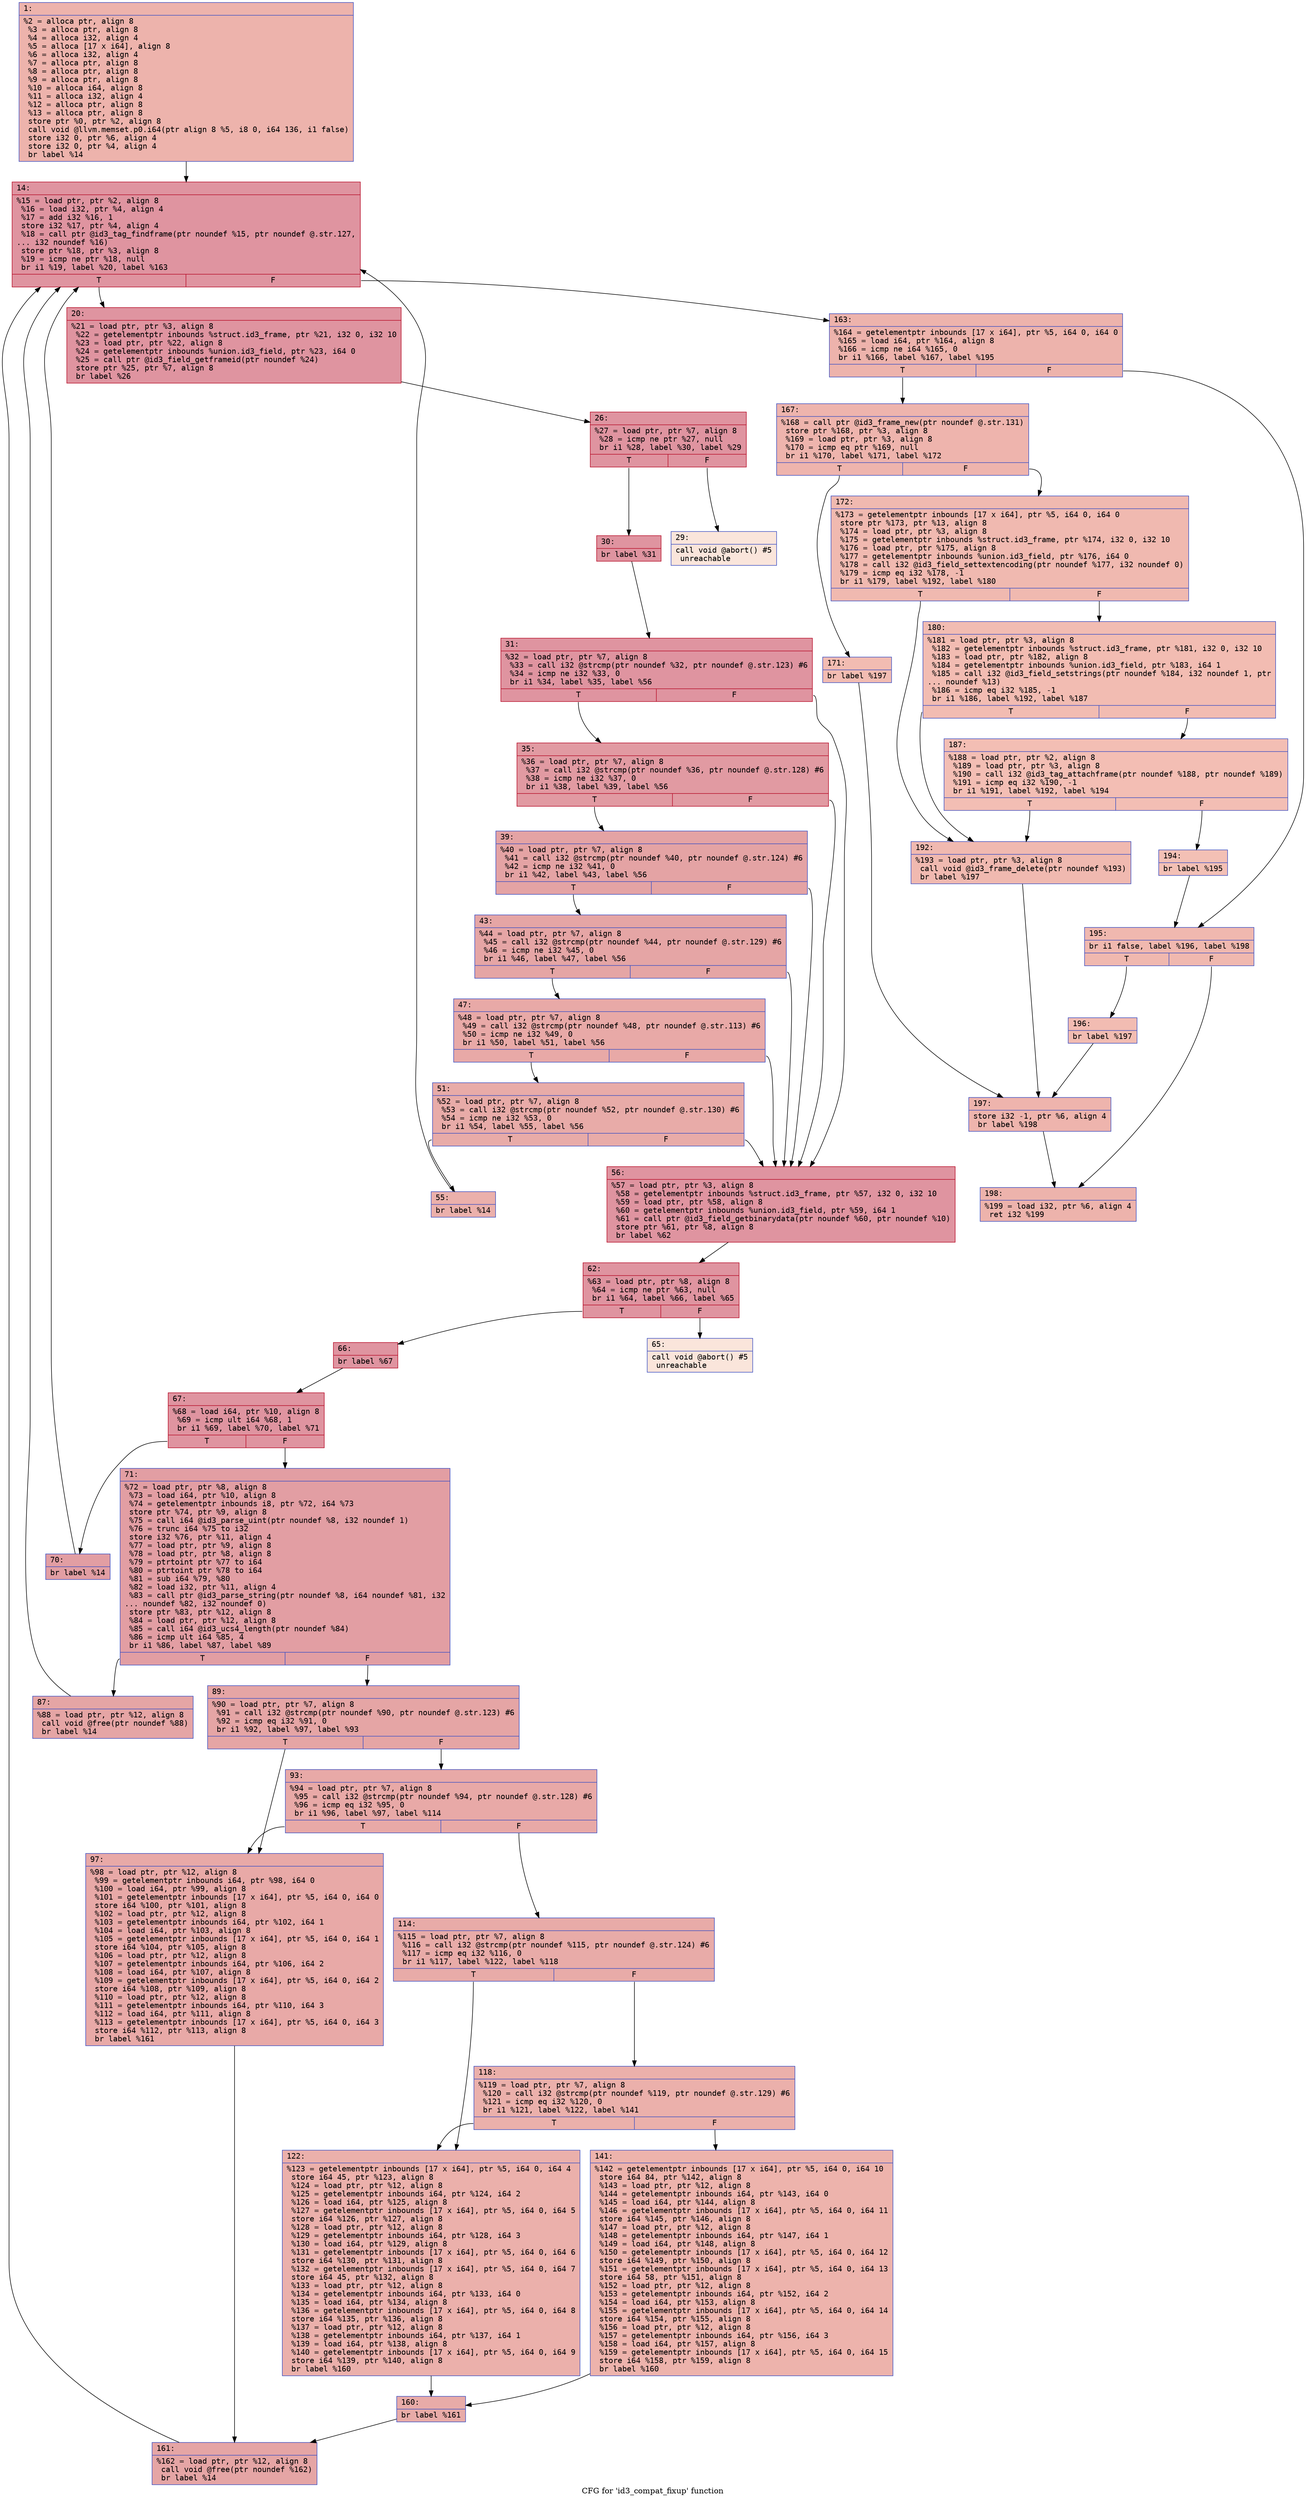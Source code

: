digraph "CFG for 'id3_compat_fixup' function" {
	label="CFG for 'id3_compat_fixup' function";

	Node0x600003e174d0 [shape=record,color="#3d50c3ff", style=filled, fillcolor="#d6524470" fontname="Courier",label="{1:\l|  %2 = alloca ptr, align 8\l  %3 = alloca ptr, align 8\l  %4 = alloca i32, align 4\l  %5 = alloca [17 x i64], align 8\l  %6 = alloca i32, align 4\l  %7 = alloca ptr, align 8\l  %8 = alloca ptr, align 8\l  %9 = alloca ptr, align 8\l  %10 = alloca i64, align 8\l  %11 = alloca i32, align 4\l  %12 = alloca ptr, align 8\l  %13 = alloca ptr, align 8\l  store ptr %0, ptr %2, align 8\l  call void @llvm.memset.p0.i64(ptr align 8 %5, i8 0, i64 136, i1 false)\l  store i32 0, ptr %6, align 4\l  store i32 0, ptr %4, align 4\l  br label %14\l}"];
	Node0x600003e174d0 -> Node0x600003e17520[tooltip="1 -> 14\nProbability 100.00%" ];
	Node0x600003e17520 [shape=record,color="#b70d28ff", style=filled, fillcolor="#b70d2870" fontname="Courier",label="{14:\l|  %15 = load ptr, ptr %2, align 8\l  %16 = load i32, ptr %4, align 4\l  %17 = add i32 %16, 1\l  store i32 %17, ptr %4, align 4\l  %18 = call ptr @id3_tag_findframe(ptr noundef %15, ptr noundef @.str.127,\l... i32 noundef %16)\l  store ptr %18, ptr %3, align 8\l  %19 = icmp ne ptr %18, null\l  br i1 %19, label %20, label %163\l|{<s0>T|<s1>F}}"];
	Node0x600003e17520:s0 -> Node0x600003e17570[tooltip="14 -> 20\nProbability 96.88%" ];
	Node0x600003e17520:s1 -> Node0x600003e17e30[tooltip="14 -> 163\nProbability 3.12%" ];
	Node0x600003e17570 [shape=record,color="#b70d28ff", style=filled, fillcolor="#b70d2870" fontname="Courier",label="{20:\l|  %21 = load ptr, ptr %3, align 8\l  %22 = getelementptr inbounds %struct.id3_frame, ptr %21, i32 0, i32 10\l  %23 = load ptr, ptr %22, align 8\l  %24 = getelementptr inbounds %union.id3_field, ptr %23, i64 0\l  %25 = call ptr @id3_field_getframeid(ptr noundef %24)\l  store ptr %25, ptr %7, align 8\l  br label %26\l}"];
	Node0x600003e17570 -> Node0x600003e175c0[tooltip="20 -> 26\nProbability 100.00%" ];
	Node0x600003e175c0 [shape=record,color="#b70d28ff", style=filled, fillcolor="#b70d2870" fontname="Courier",label="{26:\l|  %27 = load ptr, ptr %7, align 8\l  %28 = icmp ne ptr %27, null\l  br i1 %28, label %30, label %29\l|{<s0>T|<s1>F}}"];
	Node0x600003e175c0:s0 -> Node0x600003e17660[tooltip="26 -> 30\nProbability 100.00%" ];
	Node0x600003e175c0:s1 -> Node0x600003e17610[tooltip="26 -> 29\nProbability 0.00%" ];
	Node0x600003e17610 [shape=record,color="#3d50c3ff", style=filled, fillcolor="#f4c5ad70" fontname="Courier",label="{29:\l|  call void @abort() #5\l  unreachable\l}"];
	Node0x600003e17660 [shape=record,color="#b70d28ff", style=filled, fillcolor="#b70d2870" fontname="Courier",label="{30:\l|  br label %31\l}"];
	Node0x600003e17660 -> Node0x600003e176b0[tooltip="30 -> 31\nProbability 100.00%" ];
	Node0x600003e176b0 [shape=record,color="#b70d28ff", style=filled, fillcolor="#b70d2870" fontname="Courier",label="{31:\l|  %32 = load ptr, ptr %7, align 8\l  %33 = call i32 @strcmp(ptr noundef %32, ptr noundef @.str.123) #6\l  %34 = icmp ne i32 %33, 0\l  br i1 %34, label %35, label %56\l|{<s0>T|<s1>F}}"];
	Node0x600003e176b0:s0 -> Node0x600003e17700[tooltip="31 -> 35\nProbability 62.50%" ];
	Node0x600003e176b0:s1 -> Node0x600003e178e0[tooltip="31 -> 56\nProbability 37.50%" ];
	Node0x600003e17700 [shape=record,color="#b70d28ff", style=filled, fillcolor="#bb1b2c70" fontname="Courier",label="{35:\l|  %36 = load ptr, ptr %7, align 8\l  %37 = call i32 @strcmp(ptr noundef %36, ptr noundef @.str.128) #6\l  %38 = icmp ne i32 %37, 0\l  br i1 %38, label %39, label %56\l|{<s0>T|<s1>F}}"];
	Node0x600003e17700:s0 -> Node0x600003e17750[tooltip="35 -> 39\nProbability 62.50%" ];
	Node0x600003e17700:s1 -> Node0x600003e178e0[tooltip="35 -> 56\nProbability 37.50%" ];
	Node0x600003e17750 [shape=record,color="#3d50c3ff", style=filled, fillcolor="#c32e3170" fontname="Courier",label="{39:\l|  %40 = load ptr, ptr %7, align 8\l  %41 = call i32 @strcmp(ptr noundef %40, ptr noundef @.str.124) #6\l  %42 = icmp ne i32 %41, 0\l  br i1 %42, label %43, label %56\l|{<s0>T|<s1>F}}"];
	Node0x600003e17750:s0 -> Node0x600003e177a0[tooltip="39 -> 43\nProbability 62.50%" ];
	Node0x600003e17750:s1 -> Node0x600003e178e0[tooltip="39 -> 56\nProbability 37.50%" ];
	Node0x600003e177a0 [shape=record,color="#3d50c3ff", style=filled, fillcolor="#c5333470" fontname="Courier",label="{43:\l|  %44 = load ptr, ptr %7, align 8\l  %45 = call i32 @strcmp(ptr noundef %44, ptr noundef @.str.129) #6\l  %46 = icmp ne i32 %45, 0\l  br i1 %46, label %47, label %56\l|{<s0>T|<s1>F}}"];
	Node0x600003e177a0:s0 -> Node0x600003e177f0[tooltip="43 -> 47\nProbability 62.50%" ];
	Node0x600003e177a0:s1 -> Node0x600003e178e0[tooltip="43 -> 56\nProbability 37.50%" ];
	Node0x600003e177f0 [shape=record,color="#3d50c3ff", style=filled, fillcolor="#ca3b3770" fontname="Courier",label="{47:\l|  %48 = load ptr, ptr %7, align 8\l  %49 = call i32 @strcmp(ptr noundef %48, ptr noundef @.str.113) #6\l  %50 = icmp ne i32 %49, 0\l  br i1 %50, label %51, label %56\l|{<s0>T|<s1>F}}"];
	Node0x600003e177f0:s0 -> Node0x600003e17840[tooltip="47 -> 51\nProbability 62.50%" ];
	Node0x600003e177f0:s1 -> Node0x600003e178e0[tooltip="47 -> 56\nProbability 37.50%" ];
	Node0x600003e17840 [shape=record,color="#3d50c3ff", style=filled, fillcolor="#cc403a70" fontname="Courier",label="{51:\l|  %52 = load ptr, ptr %7, align 8\l  %53 = call i32 @strcmp(ptr noundef %52, ptr noundef @.str.130) #6\l  %54 = icmp ne i32 %53, 0\l  br i1 %54, label %55, label %56\l|{<s0>T|<s1>F}}"];
	Node0x600003e17840:s0 -> Node0x600003e17890[tooltip="51 -> 55\nProbability 62.50%" ];
	Node0x600003e17840:s1 -> Node0x600003e178e0[tooltip="51 -> 56\nProbability 37.50%" ];
	Node0x600003e17890 [shape=record,color="#3d50c3ff", style=filled, fillcolor="#d24b4070" fontname="Courier",label="{55:\l|  br label %14\l}"];
	Node0x600003e17890 -> Node0x600003e17520[tooltip="55 -> 14\nProbability 100.00%" ];
	Node0x600003e178e0 [shape=record,color="#b70d28ff", style=filled, fillcolor="#b70d2870" fontname="Courier",label="{56:\l|  %57 = load ptr, ptr %3, align 8\l  %58 = getelementptr inbounds %struct.id3_frame, ptr %57, i32 0, i32 10\l  %59 = load ptr, ptr %58, align 8\l  %60 = getelementptr inbounds %union.id3_field, ptr %59, i64 1\l  %61 = call ptr @id3_field_getbinarydata(ptr noundef %60, ptr noundef %10)\l  store ptr %61, ptr %8, align 8\l  br label %62\l}"];
	Node0x600003e178e0 -> Node0x600003e17930[tooltip="56 -> 62\nProbability 100.00%" ];
	Node0x600003e17930 [shape=record,color="#b70d28ff", style=filled, fillcolor="#b70d2870" fontname="Courier",label="{62:\l|  %63 = load ptr, ptr %8, align 8\l  %64 = icmp ne ptr %63, null\l  br i1 %64, label %66, label %65\l|{<s0>T|<s1>F}}"];
	Node0x600003e17930:s0 -> Node0x600003e179d0[tooltip="62 -> 66\nProbability 100.00%" ];
	Node0x600003e17930:s1 -> Node0x600003e17980[tooltip="62 -> 65\nProbability 0.00%" ];
	Node0x600003e17980 [shape=record,color="#3d50c3ff", style=filled, fillcolor="#f4c5ad70" fontname="Courier",label="{65:\l|  call void @abort() #5\l  unreachable\l}"];
	Node0x600003e179d0 [shape=record,color="#b70d28ff", style=filled, fillcolor="#b70d2870" fontname="Courier",label="{66:\l|  br label %67\l}"];
	Node0x600003e179d0 -> Node0x600003e17a20[tooltip="66 -> 67\nProbability 100.00%" ];
	Node0x600003e17a20 [shape=record,color="#b70d28ff", style=filled, fillcolor="#b70d2870" fontname="Courier",label="{67:\l|  %68 = load i64, ptr %10, align 8\l  %69 = icmp ult i64 %68, 1\l  br i1 %69, label %70, label %71\l|{<s0>T|<s1>F}}"];
	Node0x600003e17a20:s0 -> Node0x600003e17a70[tooltip="67 -> 70\nProbability 50.00%" ];
	Node0x600003e17a20:s1 -> Node0x600003e17ac0[tooltip="67 -> 71\nProbability 50.00%" ];
	Node0x600003e17a70 [shape=record,color="#3d50c3ff", style=filled, fillcolor="#be242e70" fontname="Courier",label="{70:\l|  br label %14\l}"];
	Node0x600003e17a70 -> Node0x600003e17520[tooltip="70 -> 14\nProbability 100.00%" ];
	Node0x600003e17ac0 [shape=record,color="#3d50c3ff", style=filled, fillcolor="#be242e70" fontname="Courier",label="{71:\l|  %72 = load ptr, ptr %8, align 8\l  %73 = load i64, ptr %10, align 8\l  %74 = getelementptr inbounds i8, ptr %72, i64 %73\l  store ptr %74, ptr %9, align 8\l  %75 = call i64 @id3_parse_uint(ptr noundef %8, i32 noundef 1)\l  %76 = trunc i64 %75 to i32\l  store i32 %76, ptr %11, align 4\l  %77 = load ptr, ptr %9, align 8\l  %78 = load ptr, ptr %8, align 8\l  %79 = ptrtoint ptr %77 to i64\l  %80 = ptrtoint ptr %78 to i64\l  %81 = sub i64 %79, %80\l  %82 = load i32, ptr %11, align 4\l  %83 = call ptr @id3_parse_string(ptr noundef %8, i64 noundef %81, i32\l... noundef %82, i32 noundef 0)\l  store ptr %83, ptr %12, align 8\l  %84 = load ptr, ptr %12, align 8\l  %85 = call i64 @id3_ucs4_length(ptr noundef %84)\l  %86 = icmp ult i64 %85, 4\l  br i1 %86, label %87, label %89\l|{<s0>T|<s1>F}}"];
	Node0x600003e17ac0:s0 -> Node0x600003e17b10[tooltip="71 -> 87\nProbability 50.00%" ];
	Node0x600003e17ac0:s1 -> Node0x600003e17b60[tooltip="71 -> 89\nProbability 50.00%" ];
	Node0x600003e17b10 [shape=record,color="#3d50c3ff", style=filled, fillcolor="#c5333470" fontname="Courier",label="{87:\l|  %88 = load ptr, ptr %12, align 8\l  call void @free(ptr noundef %88)\l  br label %14\l}"];
	Node0x600003e17b10 -> Node0x600003e17520[tooltip="87 -> 14\nProbability 100.00%" ];
	Node0x600003e17b60 [shape=record,color="#3d50c3ff", style=filled, fillcolor="#c5333470" fontname="Courier",label="{89:\l|  %90 = load ptr, ptr %7, align 8\l  %91 = call i32 @strcmp(ptr noundef %90, ptr noundef @.str.123) #6\l  %92 = icmp eq i32 %91, 0\l  br i1 %92, label %97, label %93\l|{<s0>T|<s1>F}}"];
	Node0x600003e17b60:s0 -> Node0x600003e17c00[tooltip="89 -> 97\nProbability 37.50%" ];
	Node0x600003e17b60:s1 -> Node0x600003e17bb0[tooltip="89 -> 93\nProbability 62.50%" ];
	Node0x600003e17bb0 [shape=record,color="#3d50c3ff", style=filled, fillcolor="#ca3b3770" fontname="Courier",label="{93:\l|  %94 = load ptr, ptr %7, align 8\l  %95 = call i32 @strcmp(ptr noundef %94, ptr noundef @.str.128) #6\l  %96 = icmp eq i32 %95, 0\l  br i1 %96, label %97, label %114\l|{<s0>T|<s1>F}}"];
	Node0x600003e17bb0:s0 -> Node0x600003e17c00[tooltip="93 -> 97\nProbability 37.50%" ];
	Node0x600003e17bb0:s1 -> Node0x600003e17c50[tooltip="93 -> 114\nProbability 62.50%" ];
	Node0x600003e17c00 [shape=record,color="#3d50c3ff", style=filled, fillcolor="#ca3b3770" fontname="Courier",label="{97:\l|  %98 = load ptr, ptr %12, align 8\l  %99 = getelementptr inbounds i64, ptr %98, i64 0\l  %100 = load i64, ptr %99, align 8\l  %101 = getelementptr inbounds [17 x i64], ptr %5, i64 0, i64 0\l  store i64 %100, ptr %101, align 8\l  %102 = load ptr, ptr %12, align 8\l  %103 = getelementptr inbounds i64, ptr %102, i64 1\l  %104 = load i64, ptr %103, align 8\l  %105 = getelementptr inbounds [17 x i64], ptr %5, i64 0, i64 1\l  store i64 %104, ptr %105, align 8\l  %106 = load ptr, ptr %12, align 8\l  %107 = getelementptr inbounds i64, ptr %106, i64 2\l  %108 = load i64, ptr %107, align 8\l  %109 = getelementptr inbounds [17 x i64], ptr %5, i64 0, i64 2\l  store i64 %108, ptr %109, align 8\l  %110 = load ptr, ptr %12, align 8\l  %111 = getelementptr inbounds i64, ptr %110, i64 3\l  %112 = load i64, ptr %111, align 8\l  %113 = getelementptr inbounds [17 x i64], ptr %5, i64 0, i64 3\l  store i64 %112, ptr %113, align 8\l  br label %161\l}"];
	Node0x600003e17c00 -> Node0x600003e17de0[tooltip="97 -> 161\nProbability 100.00%" ];
	Node0x600003e17c50 [shape=record,color="#3d50c3ff", style=filled, fillcolor="#cc403a70" fontname="Courier",label="{114:\l|  %115 = load ptr, ptr %7, align 8\l  %116 = call i32 @strcmp(ptr noundef %115, ptr noundef @.str.124) #6\l  %117 = icmp eq i32 %116, 0\l  br i1 %117, label %122, label %118\l|{<s0>T|<s1>F}}"];
	Node0x600003e17c50:s0 -> Node0x600003e17cf0[tooltip="114 -> 122\nProbability 37.50%" ];
	Node0x600003e17c50:s1 -> Node0x600003e17ca0[tooltip="114 -> 118\nProbability 62.50%" ];
	Node0x600003e17ca0 [shape=record,color="#3d50c3ff", style=filled, fillcolor="#d24b4070" fontname="Courier",label="{118:\l|  %119 = load ptr, ptr %7, align 8\l  %120 = call i32 @strcmp(ptr noundef %119, ptr noundef @.str.129) #6\l  %121 = icmp eq i32 %120, 0\l  br i1 %121, label %122, label %141\l|{<s0>T|<s1>F}}"];
	Node0x600003e17ca0:s0 -> Node0x600003e17cf0[tooltip="118 -> 122\nProbability 37.50%" ];
	Node0x600003e17ca0:s1 -> Node0x600003e17d40[tooltip="118 -> 141\nProbability 62.50%" ];
	Node0x600003e17cf0 [shape=record,color="#3d50c3ff", style=filled, fillcolor="#d24b4070" fontname="Courier",label="{122:\l|  %123 = getelementptr inbounds [17 x i64], ptr %5, i64 0, i64 4\l  store i64 45, ptr %123, align 8\l  %124 = load ptr, ptr %12, align 8\l  %125 = getelementptr inbounds i64, ptr %124, i64 2\l  %126 = load i64, ptr %125, align 8\l  %127 = getelementptr inbounds [17 x i64], ptr %5, i64 0, i64 5\l  store i64 %126, ptr %127, align 8\l  %128 = load ptr, ptr %12, align 8\l  %129 = getelementptr inbounds i64, ptr %128, i64 3\l  %130 = load i64, ptr %129, align 8\l  %131 = getelementptr inbounds [17 x i64], ptr %5, i64 0, i64 6\l  store i64 %130, ptr %131, align 8\l  %132 = getelementptr inbounds [17 x i64], ptr %5, i64 0, i64 7\l  store i64 45, ptr %132, align 8\l  %133 = load ptr, ptr %12, align 8\l  %134 = getelementptr inbounds i64, ptr %133, i64 0\l  %135 = load i64, ptr %134, align 8\l  %136 = getelementptr inbounds [17 x i64], ptr %5, i64 0, i64 8\l  store i64 %135, ptr %136, align 8\l  %137 = load ptr, ptr %12, align 8\l  %138 = getelementptr inbounds i64, ptr %137, i64 1\l  %139 = load i64, ptr %138, align 8\l  %140 = getelementptr inbounds [17 x i64], ptr %5, i64 0, i64 9\l  store i64 %139, ptr %140, align 8\l  br label %160\l}"];
	Node0x600003e17cf0 -> Node0x600003e17d90[tooltip="122 -> 160\nProbability 100.00%" ];
	Node0x600003e17d40 [shape=record,color="#3d50c3ff", style=filled, fillcolor="#d6524470" fontname="Courier",label="{141:\l|  %142 = getelementptr inbounds [17 x i64], ptr %5, i64 0, i64 10\l  store i64 84, ptr %142, align 8\l  %143 = load ptr, ptr %12, align 8\l  %144 = getelementptr inbounds i64, ptr %143, i64 0\l  %145 = load i64, ptr %144, align 8\l  %146 = getelementptr inbounds [17 x i64], ptr %5, i64 0, i64 11\l  store i64 %145, ptr %146, align 8\l  %147 = load ptr, ptr %12, align 8\l  %148 = getelementptr inbounds i64, ptr %147, i64 1\l  %149 = load i64, ptr %148, align 8\l  %150 = getelementptr inbounds [17 x i64], ptr %5, i64 0, i64 12\l  store i64 %149, ptr %150, align 8\l  %151 = getelementptr inbounds [17 x i64], ptr %5, i64 0, i64 13\l  store i64 58, ptr %151, align 8\l  %152 = load ptr, ptr %12, align 8\l  %153 = getelementptr inbounds i64, ptr %152, i64 2\l  %154 = load i64, ptr %153, align 8\l  %155 = getelementptr inbounds [17 x i64], ptr %5, i64 0, i64 14\l  store i64 %154, ptr %155, align 8\l  %156 = load ptr, ptr %12, align 8\l  %157 = getelementptr inbounds i64, ptr %156, i64 3\l  %158 = load i64, ptr %157, align 8\l  %159 = getelementptr inbounds [17 x i64], ptr %5, i64 0, i64 15\l  store i64 %158, ptr %159, align 8\l  br label %160\l}"];
	Node0x600003e17d40 -> Node0x600003e17d90[tooltip="141 -> 160\nProbability 100.00%" ];
	Node0x600003e17d90 [shape=record,color="#3d50c3ff", style=filled, fillcolor="#cc403a70" fontname="Courier",label="{160:\l|  br label %161\l}"];
	Node0x600003e17d90 -> Node0x600003e17de0[tooltip="160 -> 161\nProbability 100.00%" ];
	Node0x600003e17de0 [shape=record,color="#3d50c3ff", style=filled, fillcolor="#c5333470" fontname="Courier",label="{161:\l|  %162 = load ptr, ptr %12, align 8\l  call void @free(ptr noundef %162)\l  br label %14\l}"];
	Node0x600003e17de0 -> Node0x600003e17520[tooltip="161 -> 14\nProbability 100.00%" ];
	Node0x600003e17e30 [shape=record,color="#3d50c3ff", style=filled, fillcolor="#d6524470" fontname="Courier",label="{163:\l|  %164 = getelementptr inbounds [17 x i64], ptr %5, i64 0, i64 0\l  %165 = load i64, ptr %164, align 8\l  %166 = icmp ne i64 %165, 0\l  br i1 %166, label %167, label %195\l|{<s0>T|<s1>F}}"];
	Node0x600003e17e30:s0 -> Node0x600003e17e80[tooltip="163 -> 167\nProbability 62.50%" ];
	Node0x600003e17e30:s1 -> Node0x600003e100f0[tooltip="163 -> 195\nProbability 37.50%" ];
	Node0x600003e17e80 [shape=record,color="#3d50c3ff", style=filled, fillcolor="#d8564670" fontname="Courier",label="{167:\l|  %168 = call ptr @id3_frame_new(ptr noundef @.str.131)\l  store ptr %168, ptr %3, align 8\l  %169 = load ptr, ptr %3, align 8\l  %170 = icmp eq ptr %169, null\l  br i1 %170, label %171, label %172\l|{<s0>T|<s1>F}}"];
	Node0x600003e17e80:s0 -> Node0x600003e17ed0[tooltip="167 -> 171\nProbability 37.50%" ];
	Node0x600003e17e80:s1 -> Node0x600003e17f20[tooltip="167 -> 172\nProbability 62.50%" ];
	Node0x600003e17ed0 [shape=record,color="#3d50c3ff", style=filled, fillcolor="#e1675170" fontname="Courier",label="{171:\l|  br label %197\l}"];
	Node0x600003e17ed0 -> Node0x600003e10190[tooltip="171 -> 197\nProbability 100.00%" ];
	Node0x600003e17f20 [shape=record,color="#3d50c3ff", style=filled, fillcolor="#de614d70" fontname="Courier",label="{172:\l|  %173 = getelementptr inbounds [17 x i64], ptr %5, i64 0, i64 0\l  store ptr %173, ptr %13, align 8\l  %174 = load ptr, ptr %3, align 8\l  %175 = getelementptr inbounds %struct.id3_frame, ptr %174, i32 0, i32 10\l  %176 = load ptr, ptr %175, align 8\l  %177 = getelementptr inbounds %union.id3_field, ptr %176, i64 0\l  %178 = call i32 @id3_field_settextencoding(ptr noundef %177, i32 noundef 0)\l  %179 = icmp eq i32 %178, -1\l  br i1 %179, label %192, label %180\l|{<s0>T|<s1>F}}"];
	Node0x600003e17f20:s0 -> Node0x600003e10050[tooltip="172 -> 192\nProbability 37.50%" ];
	Node0x600003e17f20:s1 -> Node0x600003e17f70[tooltip="172 -> 180\nProbability 62.50%" ];
	Node0x600003e17f70 [shape=record,color="#3d50c3ff", style=filled, fillcolor="#e1675170" fontname="Courier",label="{180:\l|  %181 = load ptr, ptr %3, align 8\l  %182 = getelementptr inbounds %struct.id3_frame, ptr %181, i32 0, i32 10\l  %183 = load ptr, ptr %182, align 8\l  %184 = getelementptr inbounds %union.id3_field, ptr %183, i64 1\l  %185 = call i32 @id3_field_setstrings(ptr noundef %184, i32 noundef 1, ptr\l... noundef %13)\l  %186 = icmp eq i32 %185, -1\l  br i1 %186, label %192, label %187\l|{<s0>T|<s1>F}}"];
	Node0x600003e17f70:s0 -> Node0x600003e10050[tooltip="180 -> 192\nProbability 37.50%" ];
	Node0x600003e17f70:s1 -> Node0x600003e10000[tooltip="180 -> 187\nProbability 62.50%" ];
	Node0x600003e10000 [shape=record,color="#3d50c3ff", style=filled, fillcolor="#e36c5570" fontname="Courier",label="{187:\l|  %188 = load ptr, ptr %2, align 8\l  %189 = load ptr, ptr %3, align 8\l  %190 = call i32 @id3_tag_attachframe(ptr noundef %188, ptr noundef %189)\l  %191 = icmp eq i32 %190, -1\l  br i1 %191, label %192, label %194\l|{<s0>T|<s1>F}}"];
	Node0x600003e10000:s0 -> Node0x600003e10050[tooltip="187 -> 192\nProbability 37.50%" ];
	Node0x600003e10000:s1 -> Node0x600003e100a0[tooltip="187 -> 194\nProbability 62.50%" ];
	Node0x600003e10050 [shape=record,color="#3d50c3ff", style=filled, fillcolor="#de614d70" fontname="Courier",label="{192:\l|  %193 = load ptr, ptr %3, align 8\l  call void @id3_frame_delete(ptr noundef %193)\l  br label %197\l}"];
	Node0x600003e10050 -> Node0x600003e10190[tooltip="192 -> 197\nProbability 100.00%" ];
	Node0x600003e100a0 [shape=record,color="#3d50c3ff", style=filled, fillcolor="#e5705870" fontname="Courier",label="{194:\l|  br label %195\l}"];
	Node0x600003e100a0 -> Node0x600003e100f0[tooltip="194 -> 195\nProbability 100.00%" ];
	Node0x600003e100f0 [shape=record,color="#3d50c3ff", style=filled, fillcolor="#dc5d4a70" fontname="Courier",label="{195:\l|  br i1 false, label %196, label %198\l|{<s0>T|<s1>F}}"];
	Node0x600003e100f0:s0 -> Node0x600003e10140[tooltip="195 -> 196\nProbability 50.00%" ];
	Node0x600003e100f0:s1 -> Node0x600003e101e0[tooltip="195 -> 198\nProbability 50.00%" ];
	Node0x600003e10140 [shape=record,color="#3d50c3ff", style=filled, fillcolor="#e1675170" fontname="Courier",label="{196:\l|  br label %197\l}"];
	Node0x600003e10140 -> Node0x600003e10190[tooltip="196 -> 197\nProbability 100.00%" ];
	Node0x600003e10190 [shape=record,color="#3d50c3ff", style=filled, fillcolor="#d8564670" fontname="Courier",label="{197:\l|  store i32 -1, ptr %6, align 4\l  br label %198\l}"];
	Node0x600003e10190 -> Node0x600003e101e0[tooltip="197 -> 198\nProbability 100.00%" ];
	Node0x600003e101e0 [shape=record,color="#3d50c3ff", style=filled, fillcolor="#d6524470" fontname="Courier",label="{198:\l|  %199 = load i32, ptr %6, align 4\l  ret i32 %199\l}"];
}
